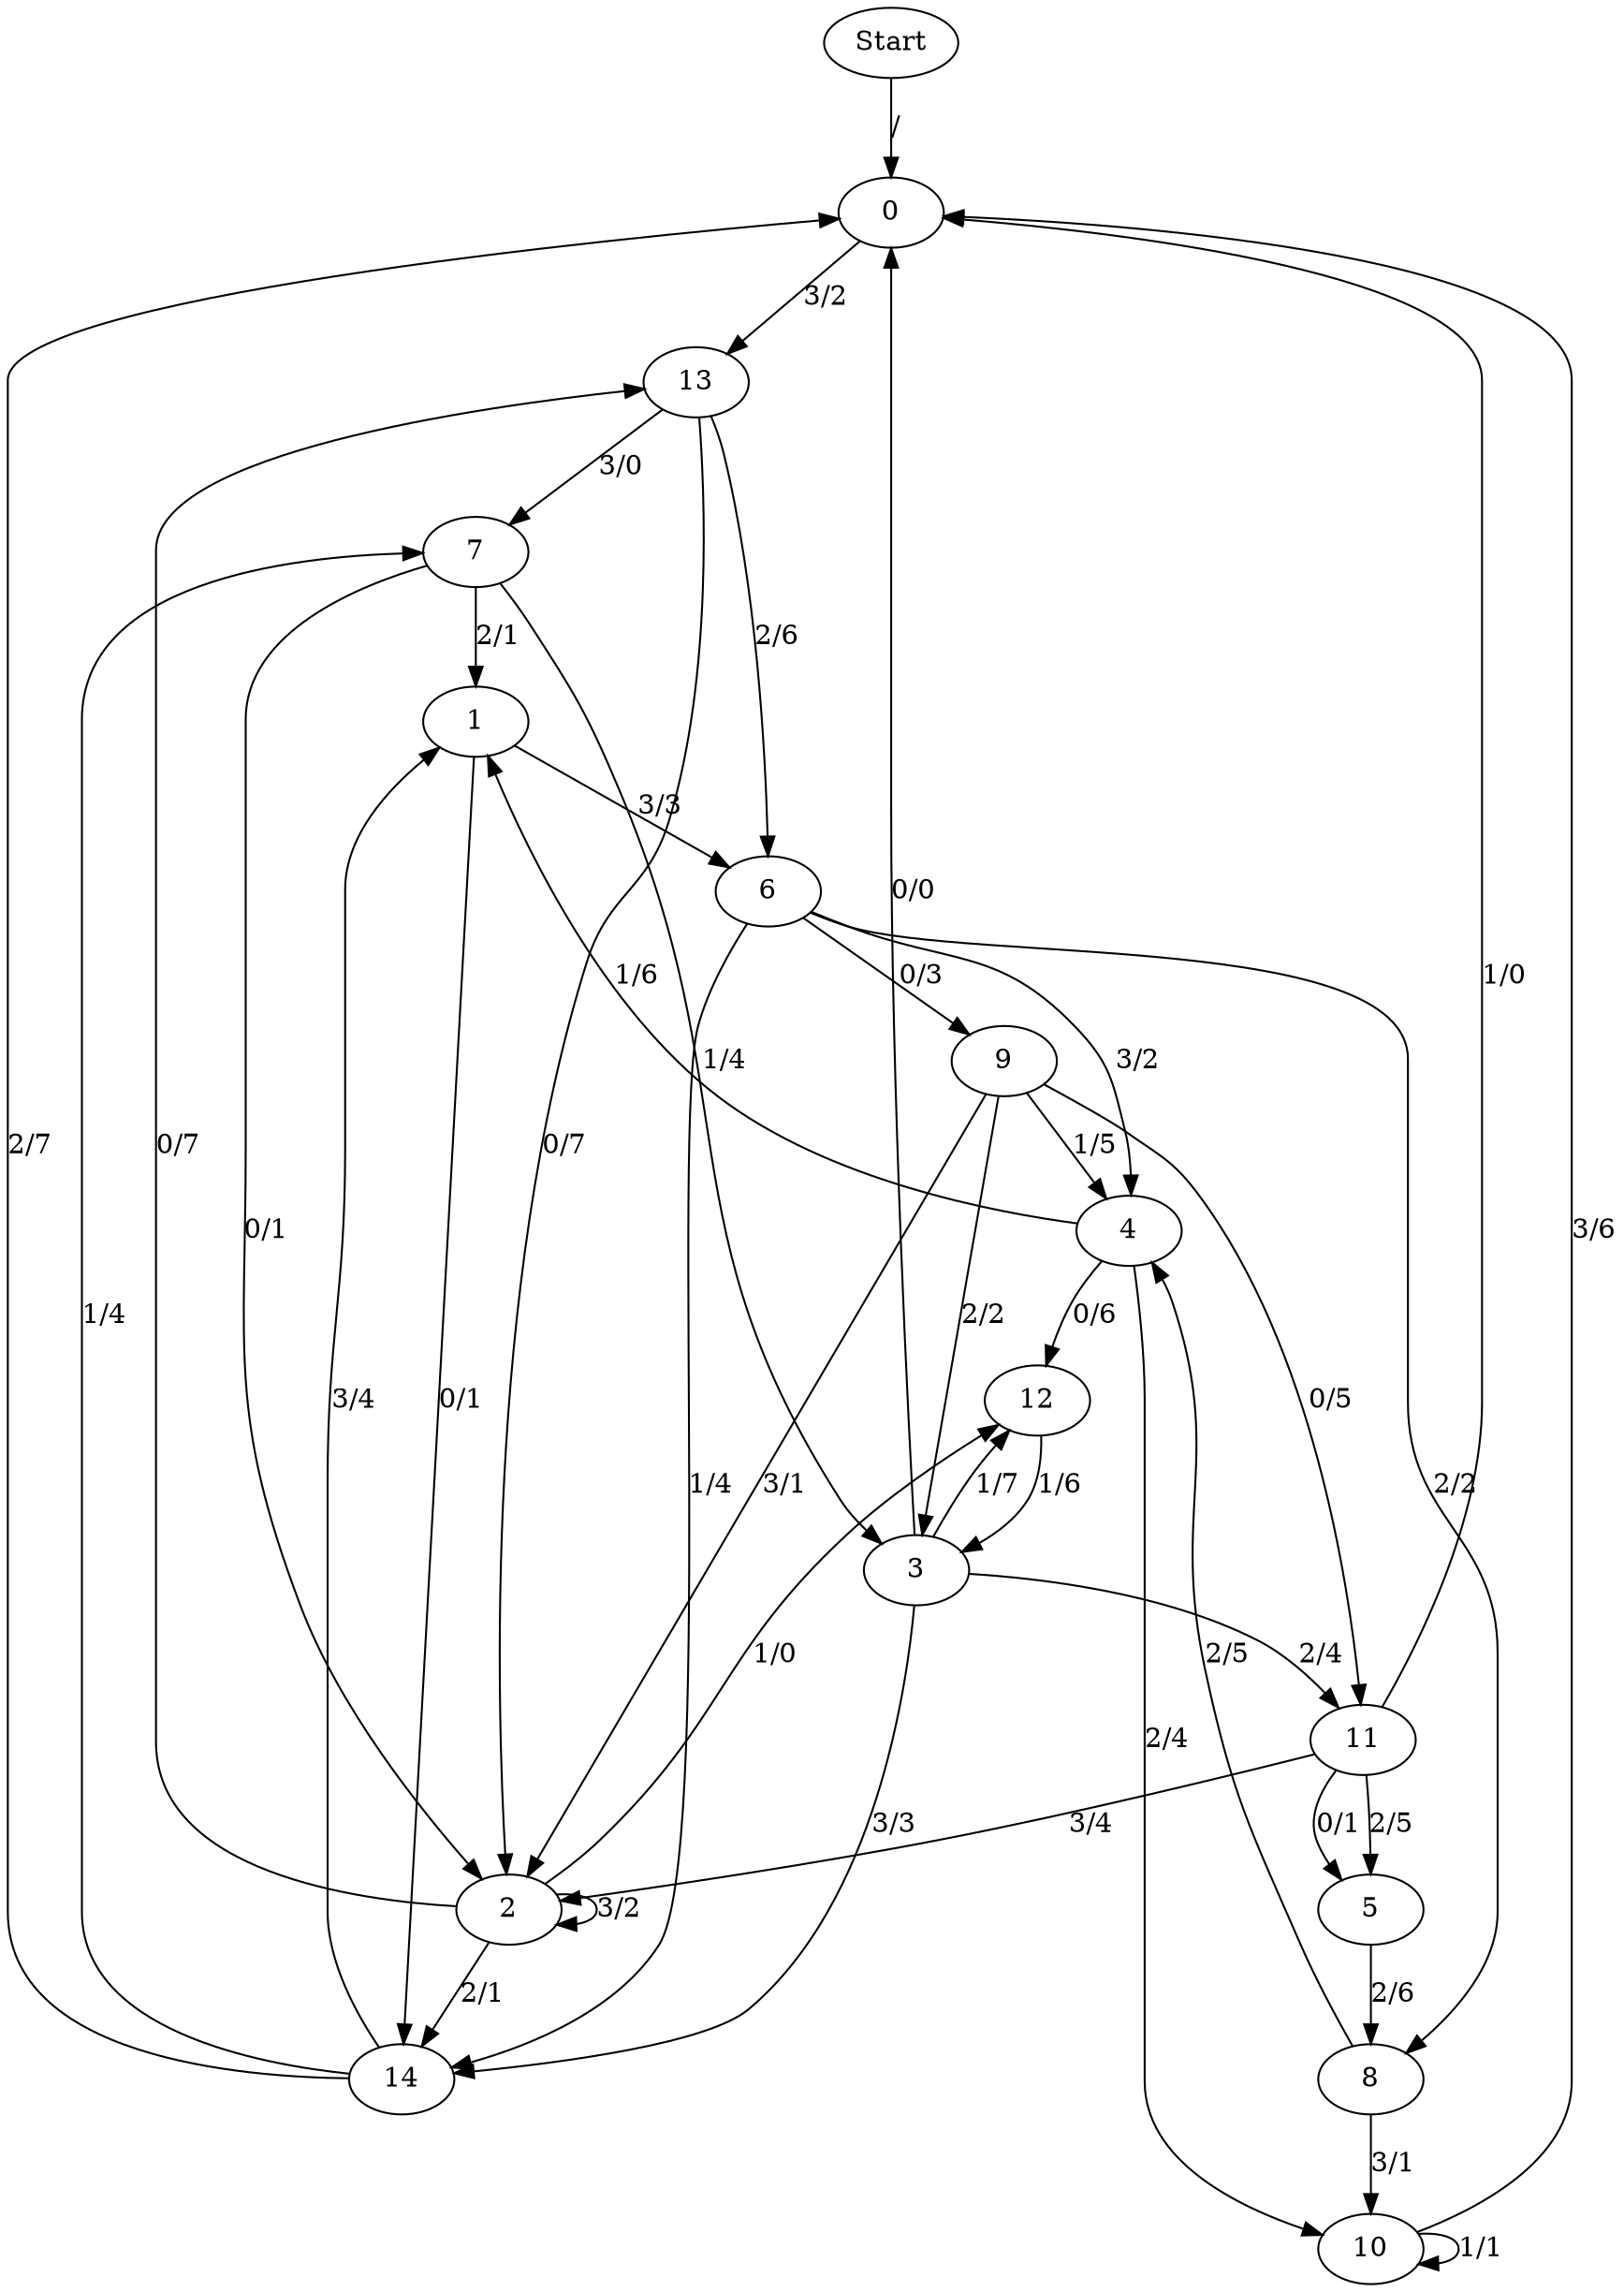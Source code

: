 digraph {
	Start -> 0 [label="/"]
	0 -> 13 [label="3/2"]
	4 -> 12 [label="0/6"]
	4 -> 1 [label="1/6"]
	4 -> 10 [label="2/4"]
	12 -> 3 [label="1/6"]
	3 -> 0 [label="0/0"]
	3 -> 12 [label="1/7"]
	3 -> 11 [label="2/4"]
	3 -> 14 [label="3/3"]
	14 -> 7 [label="1/4"]
	14 -> 0 [label="2/7"]
	14 -> 1 [label="3/4"]
	7 -> 2 [label="0/1"]
	7 -> 3 [label="1/4"]
	7 -> 1 [label="2/1"]
	1 -> 6 [label="3/3"]
	1 -> 14 [label="0/1"]
	6 -> 8 [label="2/2"]
	6 -> 4 [label="3/2"]
	6 -> 9 [label="0/3"]
	6 -> 14 [label="1/4"]
	9 -> 4 [label="1/5"]
	9 -> 3 [label="2/2"]
	9 -> 2 [label="3/1"]
	9 -> 11 [label="0/5"]
	11 -> 0 [label="1/0"]
	11 -> 5 [label="2/5"]
	11 -> 2 [label="3/4"]
	11 -> 5 [label="0/1"]
	5 -> 8 [label="2/6"]
	8 -> 4 [label="2/5"]
	8 -> 10 [label="3/1"]
	10 -> 0 [label="3/6"]
	10 -> 10 [label="1/1"]
	13 -> 2 [label="0/7"]
	13 -> 6 [label="2/6"]
	13 -> 7 [label="3/0"]
	2 -> 2 [label="3/2"]
	2 -> 13 [label="0/7"]
	2 -> 12 [label="1/0"]
	2 -> 14 [label="2/1"]
}